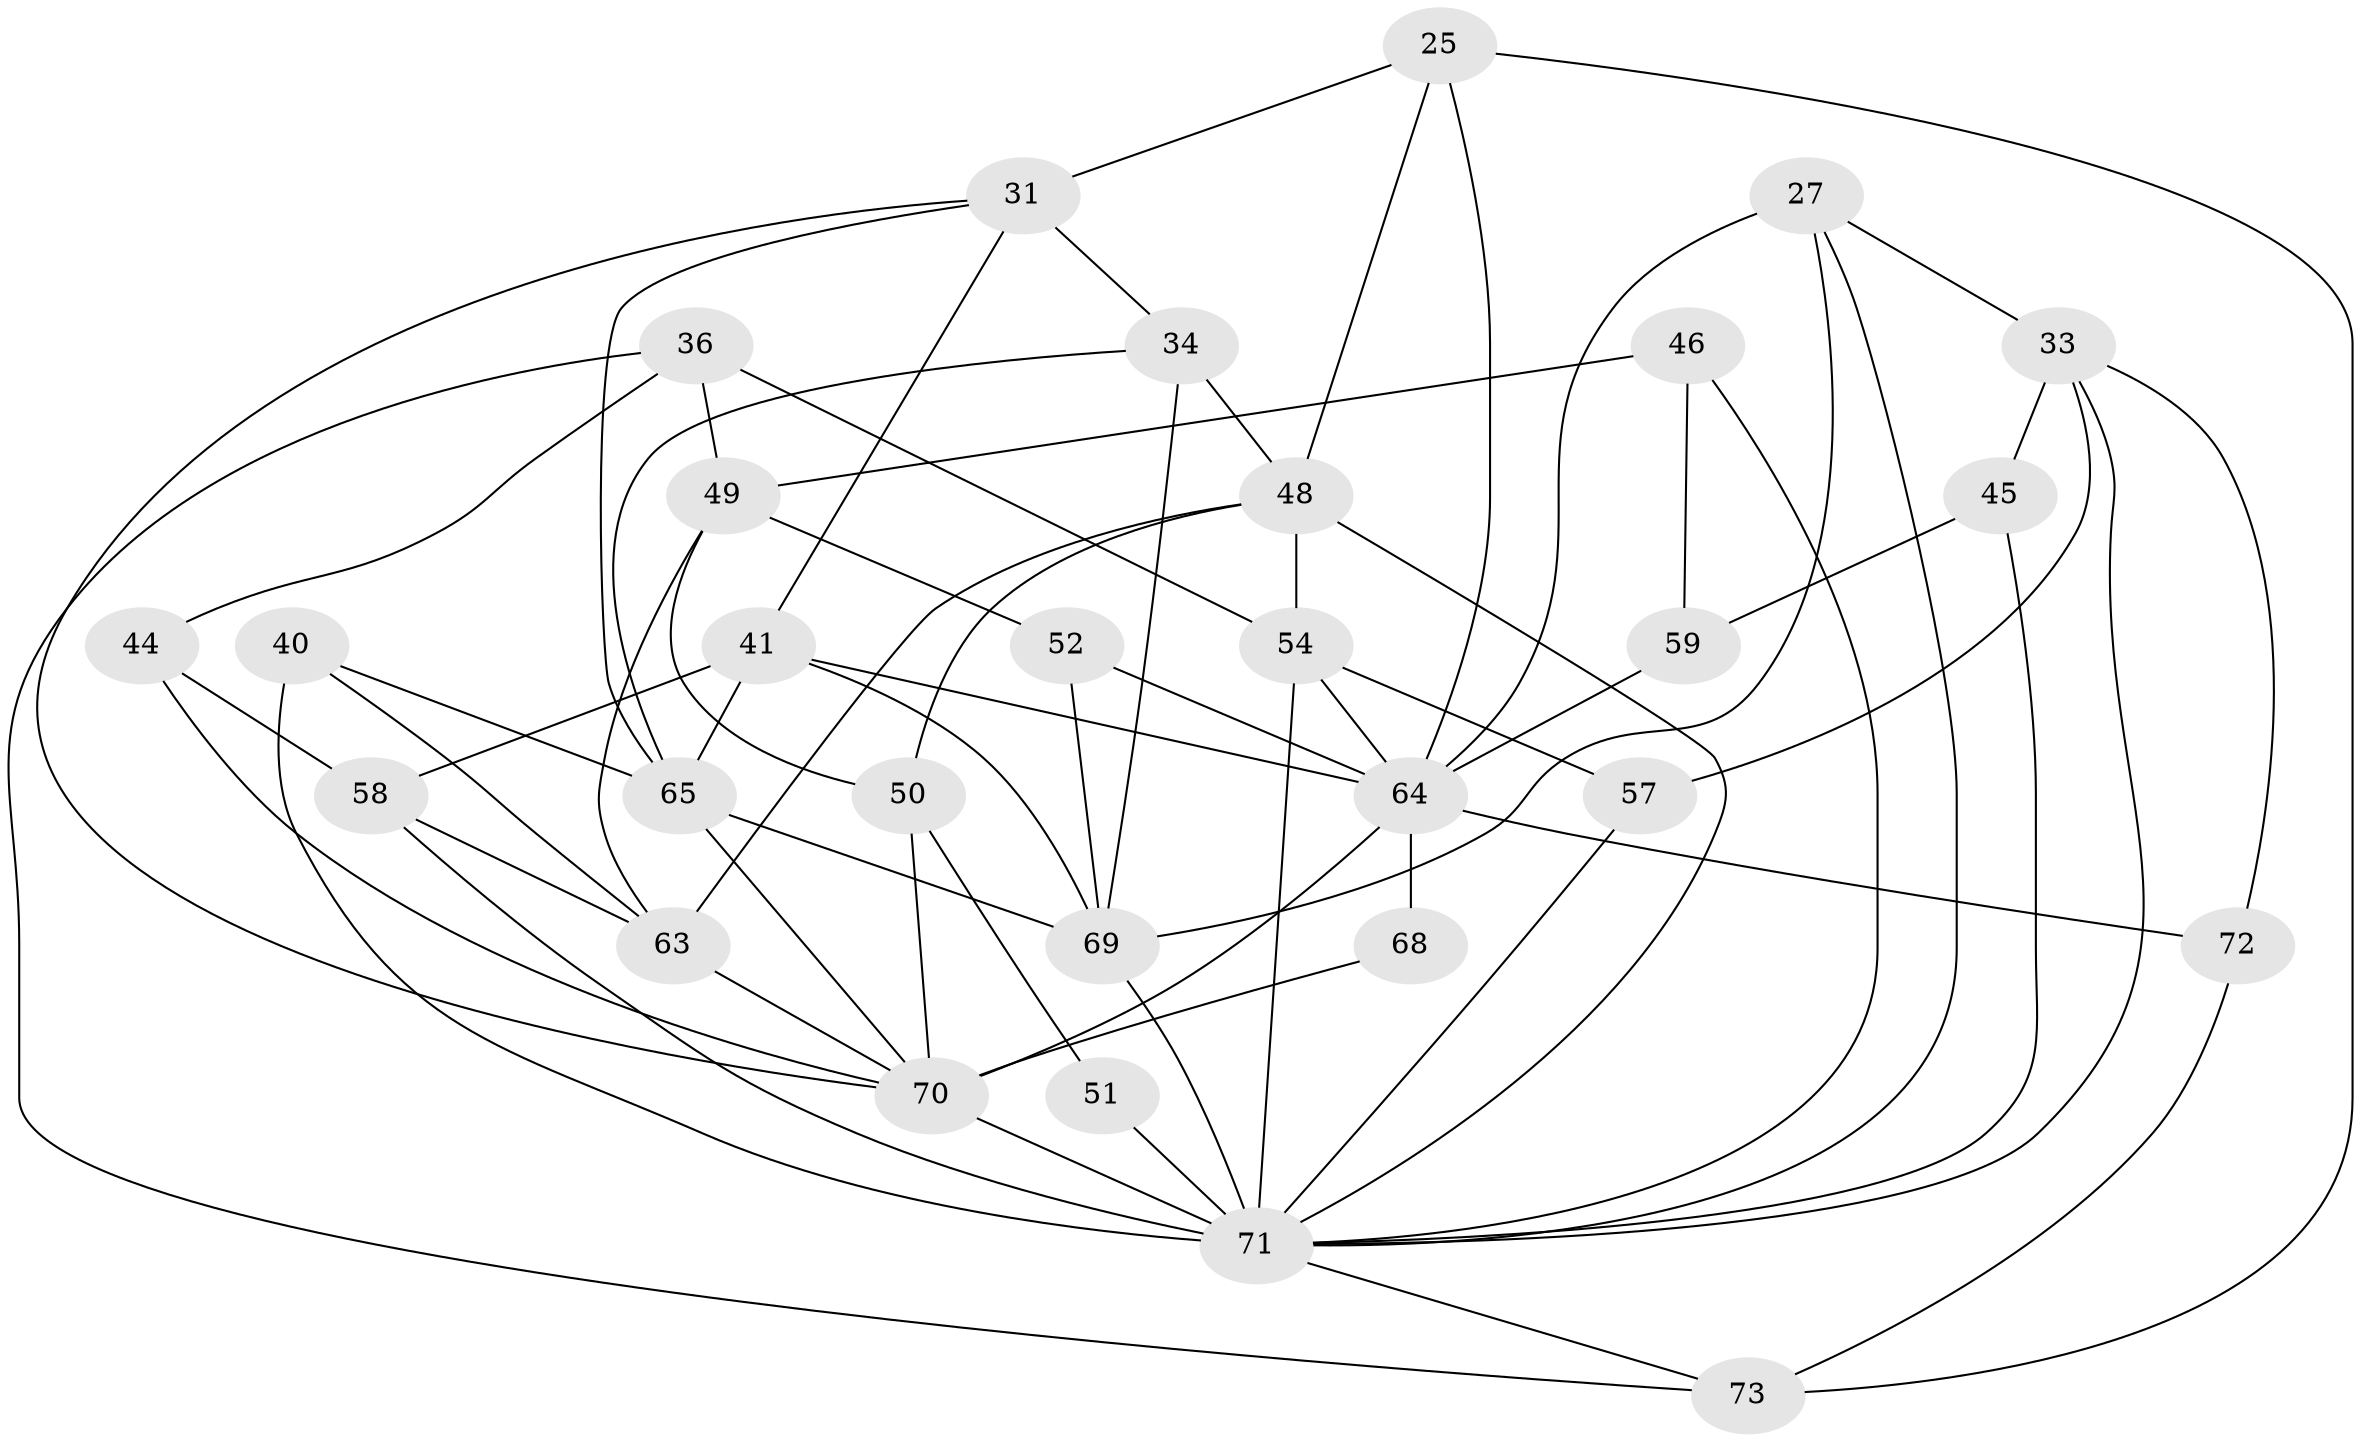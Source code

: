 // original degree distribution, {4: 1.0}
// Generated by graph-tools (version 1.1) at 2025/02/03/04/25 22:02:58]
// undirected, 29 vertices, 67 edges
graph export_dot {
graph [start="1"]
  node [color=gray90,style=filled];
  25 [super="+15"];
  27 [super="+26"];
  31 [super="+23"];
  33 [super="+24"];
  34 [super="+21"];
  36;
  40;
  41 [super="+1+5+3"];
  44;
  45;
  46 [super="+37"];
  48 [super="+18+29"];
  49 [super="+12"];
  50;
  51;
  52;
  54 [super="+47+38"];
  57 [super="+7"];
  58 [super="+17"];
  59;
  63 [super="+53"];
  64 [super="+35+6+42"];
  65 [super="+61"];
  68;
  69 [super="+19+28"];
  70 [super="+67+66"];
  71 [super="+22+56+43+62"];
  72;
  73 [super="+2"];
  25 -- 73 [weight=2];
  25 -- 31 [weight=2];
  25 -- 64;
  25 -- 48;
  27 -- 33;
  27 -- 69 [weight=2];
  27 -- 64 [weight=2];
  27 -- 71;
  31 -- 34;
  31 -- 65;
  31 -- 41;
  31 -- 70;
  33 -- 45 [weight=2];
  33 -- 57;
  33 -- 72;
  33 -- 71;
  34 -- 48 [weight=2];
  34 -- 69 [weight=2];
  34 -- 65;
  36 -- 49;
  36 -- 44;
  36 -- 73;
  36 -- 54;
  40 -- 63;
  40 -- 65;
  40 -- 71 [weight=2];
  41 -- 58;
  41 -- 64 [weight=4];
  41 -- 69 [weight=3];
  41 -- 65;
  44 -- 58 [weight=2];
  44 -- 70;
  45 -- 59;
  45 -- 71;
  46 -- 59;
  46 -- 49 [weight=2];
  46 -- 71 [weight=3];
  48 -- 50;
  48 -- 54 [weight=2];
  48 -- 63;
  48 -- 71;
  49 -- 52;
  49 -- 50;
  49 -- 63;
  50 -- 51;
  50 -- 70;
  51 -- 71 [weight=3];
  52 -- 69;
  52 -- 64 [weight=2];
  54 -- 64;
  54 -- 57 [weight=4];
  54 -- 71 [weight=2];
  57 -- 71;
  58 -- 63;
  58 -- 71 [weight=2];
  59 -- 64 [weight=2];
  63 -- 70 [weight=2];
  64 -- 72 [weight=2];
  64 -- 68;
  64 -- 70;
  65 -- 69;
  65 -- 70;
  68 -- 70 [weight=3];
  69 -- 71 [weight=3];
  70 -- 71 [weight=2];
  71 -- 73 [weight=2];
  72 -- 73;
}
